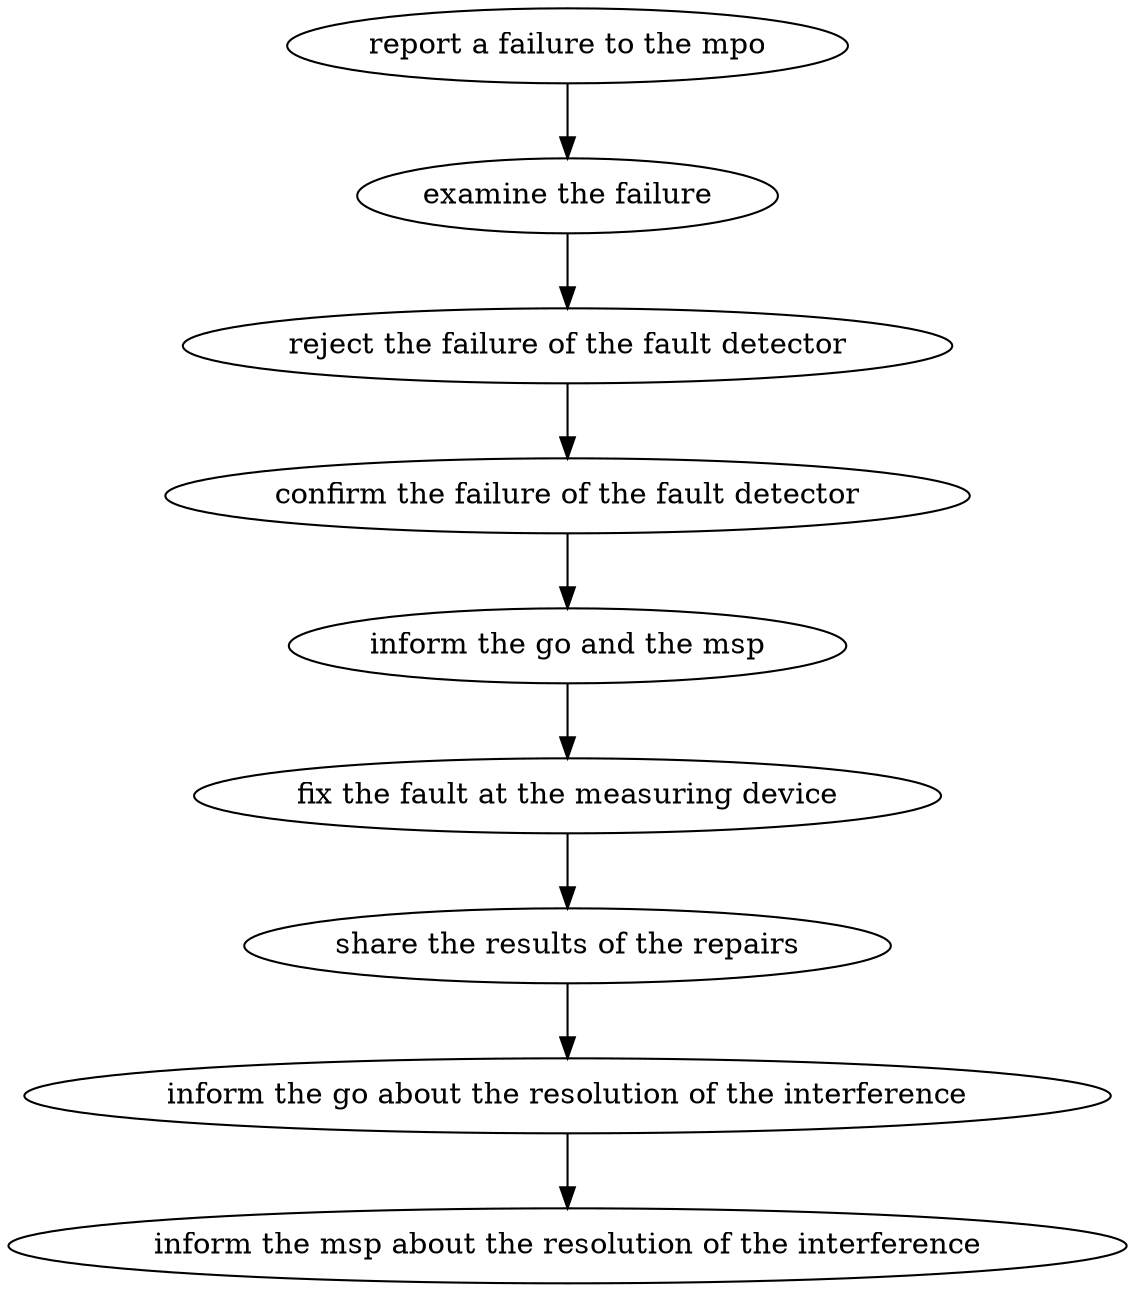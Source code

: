 strict digraph "doc-10.10" {
	graph [name="doc-10.10"];
	"report a failure to the mpo"	[attrs="{'type': 'Activity', 'label': 'report a failure to the mpo'}"];
	"examine the failure"	[attrs="{'type': 'Activity', 'label': 'examine the failure'}"];
	"report a failure to the mpo" -> "examine the failure"	[attrs="{'type': 'flow', 'label': 'flow'}"];
	"reject the failure of the fault detector"	[attrs="{'type': 'Activity', 'label': 'reject the failure of the fault detector'}"];
	"examine the failure" -> "reject the failure of the fault detector"	[attrs="{'type': 'flow', 'label': 'flow'}"];
	"confirm the failure of the fault detector"	[attrs="{'type': 'Activity', 'label': 'confirm the failure of the fault detector'}"];
	"reject the failure of the fault detector" -> "confirm the failure of the fault detector"	[attrs="{'type': 'flow', 'label': 'flow'}"];
	"inform the go and the msp"	[attrs="{'type': 'Activity', 'label': 'inform the go and the msp'}"];
	"confirm the failure of the fault detector" -> "inform the go and the msp"	[attrs="{'type': 'flow', 'label': 'flow'}"];
	"fix the fault at the measuring device"	[attrs="{'type': 'Activity', 'label': 'fix the fault at the measuring device'}"];
	"inform the go and the msp" -> "fix the fault at the measuring device"	[attrs="{'type': 'flow', 'label': 'flow'}"];
	"share the results of the repairs"	[attrs="{'type': 'Activity', 'label': 'share the results of the repairs'}"];
	"fix the fault at the measuring device" -> "share the results of the repairs"	[attrs="{'type': 'flow', 'label': 'flow'}"];
	"inform the go about the resolution of the interference"	[attrs="{'type': 'Activity', 'label': 'inform the go about the resolution of the interference'}"];
	"share the results of the repairs" -> "inform the go about the resolution of the interference"	[attrs="{'type': 'flow', 'label': 'flow'}"];
	"inform the msp about the resolution of the interference"	[attrs="{'type': 'Activity', 'label': 'inform the msp about the resolution of the interference'}"];
	"inform the go about the resolution of the interference" -> "inform the msp about the resolution of the interference"	[attrs="{'type': 'flow', 'label': 'flow'}"];
}
